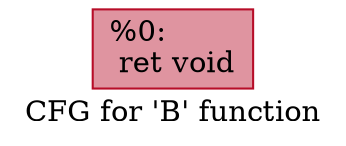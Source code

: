digraph "CFG for 'B' function" {
	label="CFG for 'B' function";

	Node0x13163ea80 [shape=record,color="#b70d28ff", style=filled, fillcolor="#b70d2870",label="{%0:\l  ret void\l}"];
}
